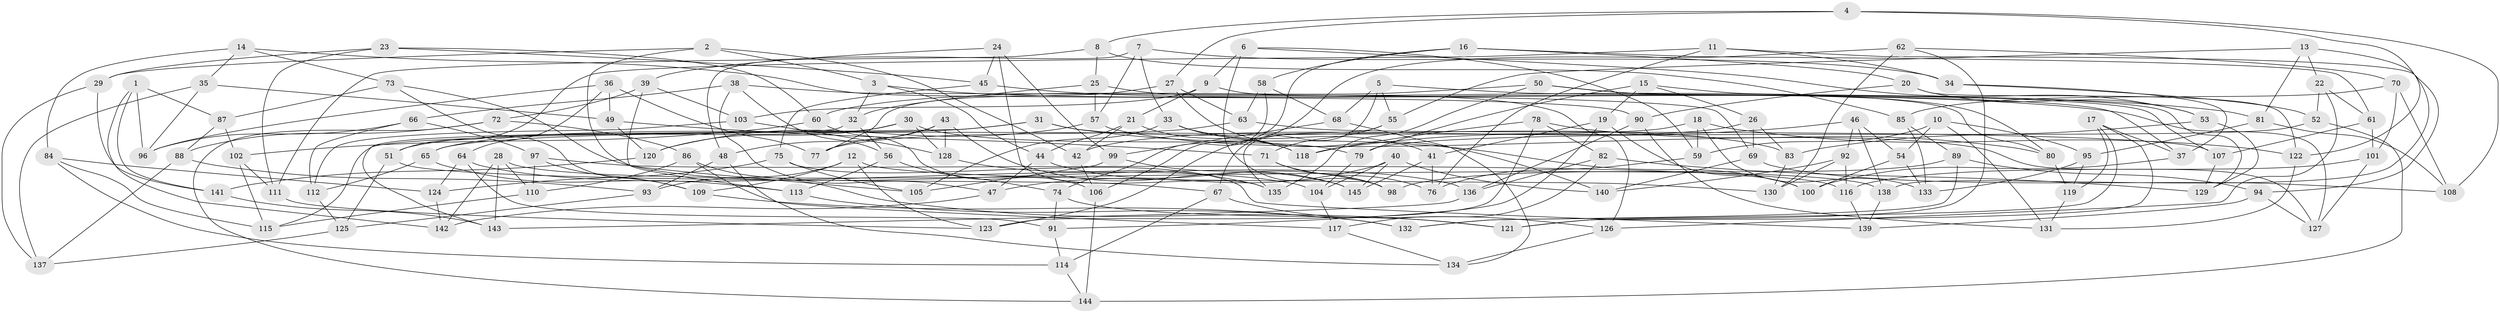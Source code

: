 // Generated by graph-tools (version 1.1) at 2025/16/03/09/25 04:16:19]
// undirected, 145 vertices, 290 edges
graph export_dot {
graph [start="1"]
  node [color=gray90,style=filled];
  1;
  2;
  3;
  4;
  5;
  6;
  7;
  8;
  9;
  10;
  11;
  12;
  13;
  14;
  15;
  16;
  17;
  18;
  19;
  20;
  21;
  22;
  23;
  24;
  25;
  26;
  27;
  28;
  29;
  30;
  31;
  32;
  33;
  34;
  35;
  36;
  37;
  38;
  39;
  40;
  41;
  42;
  43;
  44;
  45;
  46;
  47;
  48;
  49;
  50;
  51;
  52;
  53;
  54;
  55;
  56;
  57;
  58;
  59;
  60;
  61;
  62;
  63;
  64;
  65;
  66;
  67;
  68;
  69;
  70;
  71;
  72;
  73;
  74;
  75;
  76;
  77;
  78;
  79;
  80;
  81;
  82;
  83;
  84;
  85;
  86;
  87;
  88;
  89;
  90;
  91;
  92;
  93;
  94;
  95;
  96;
  97;
  98;
  99;
  100;
  101;
  102;
  103;
  104;
  105;
  106;
  107;
  108;
  109;
  110;
  111;
  112;
  113;
  114;
  115;
  116;
  117;
  118;
  119;
  120;
  121;
  122;
  123;
  124;
  125;
  126;
  127;
  128;
  129;
  130;
  131;
  132;
  133;
  134;
  135;
  136;
  137;
  138;
  139;
  140;
  141;
  142;
  143;
  144;
  145;
  1 -- 87;
  1 -- 142;
  1 -- 141;
  1 -- 96;
  2 -- 42;
  2 -- 105;
  2 -- 3;
  2 -- 29;
  3 -- 32;
  3 -- 127;
  3 -- 44;
  4 -- 27;
  4 -- 122;
  4 -- 8;
  4 -- 108;
  5 -- 37;
  5 -- 55;
  5 -- 67;
  5 -- 68;
  6 -- 53;
  6 -- 98;
  6 -- 9;
  6 -- 59;
  7 -- 48;
  7 -- 33;
  7 -- 57;
  7 -- 34;
  8 -- 25;
  8 -- 111;
  8 -- 85;
  9 -- 80;
  9 -- 103;
  9 -- 21;
  10 -- 131;
  10 -- 95;
  10 -- 54;
  10 -- 59;
  11 -- 94;
  11 -- 34;
  11 -- 76;
  11 -- 51;
  12 -- 93;
  12 -- 123;
  12 -- 130;
  12 -- 109;
  13 -- 22;
  13 -- 138;
  13 -- 55;
  13 -- 81;
  14 -- 73;
  14 -- 35;
  14 -- 84;
  14 -- 90;
  15 -- 129;
  15 -- 79;
  15 -- 26;
  15 -- 19;
  16 -- 61;
  16 -- 58;
  16 -- 20;
  16 -- 106;
  17 -- 37;
  17 -- 119;
  17 -- 121;
  17 -- 132;
  18 -- 122;
  18 -- 59;
  18 -- 133;
  18 -- 65;
  19 -- 41;
  19 -- 100;
  19 -- 91;
  20 -- 53;
  20 -- 122;
  20 -- 90;
  21 -- 44;
  21 -- 118;
  21 -- 42;
  22 -- 61;
  22 -- 52;
  22 -- 126;
  23 -- 45;
  23 -- 111;
  23 -- 29;
  23 -- 60;
  24 -- 45;
  24 -- 99;
  24 -- 135;
  24 -- 39;
  25 -- 32;
  25 -- 126;
  25 -- 57;
  26 -- 83;
  26 -- 69;
  26 -- 42;
  27 -- 77;
  27 -- 63;
  27 -- 140;
  28 -- 110;
  28 -- 138;
  28 -- 143;
  28 -- 142;
  29 -- 137;
  29 -- 141;
  30 -- 51;
  30 -- 128;
  30 -- 79;
  30 -- 120;
  31 -- 65;
  31 -- 115;
  31 -- 100;
  31 -- 83;
  32 -- 56;
  32 -- 143;
  33 -- 105;
  33 -- 118;
  33 -- 41;
  34 -- 37;
  34 -- 52;
  35 -- 137;
  35 -- 49;
  35 -- 96;
  36 -- 49;
  36 -- 96;
  36 -- 77;
  36 -- 64;
  37 -- 100;
  38 -- 66;
  38 -- 47;
  38 -- 69;
  38 -- 56;
  39 -- 103;
  39 -- 72;
  39 -- 113;
  40 -- 47;
  40 -- 104;
  40 -- 140;
  40 -- 145;
  41 -- 145;
  41 -- 76;
  42 -- 106;
  43 -- 77;
  43 -- 128;
  43 -- 48;
  43 -- 145;
  44 -- 98;
  44 -- 47;
  45 -- 81;
  45 -- 75;
  46 -- 54;
  46 -- 138;
  46 -- 118;
  46 -- 92;
  47 -- 142;
  48 -- 134;
  48 -- 93;
  49 -- 120;
  49 -- 71;
  50 -- 60;
  50 -- 135;
  50 -- 80;
  50 -- 107;
  51 -- 67;
  51 -- 125;
  52 -- 79;
  52 -- 144;
  53 -- 129;
  53 -- 83;
  54 -- 100;
  54 -- 133;
  55 -- 71;
  55 -- 135;
  56 -- 113;
  56 -- 74;
  57 -- 127;
  57 -- 120;
  58 -- 68;
  58 -- 74;
  58 -- 63;
  59 -- 76;
  60 -- 102;
  60 -- 106;
  61 -- 101;
  61 -- 107;
  62 -- 123;
  62 -- 70;
  62 -- 121;
  62 -- 130;
  63 -- 77;
  63 -- 107;
  64 -- 124;
  64 -- 104;
  64 -- 91;
  65 -- 112;
  65 -- 113;
  66 -- 96;
  66 -- 112;
  66 -- 97;
  67 -- 126;
  67 -- 114;
  68 -- 134;
  68 -- 99;
  69 -- 108;
  69 -- 140;
  70 -- 101;
  70 -- 108;
  70 -- 85;
  71 -- 98;
  71 -- 76;
  72 -- 88;
  72 -- 144;
  72 -- 86;
  73 -- 87;
  73 -- 109;
  73 -- 136;
  74 -- 121;
  74 -- 91;
  75 -- 124;
  75 -- 105;
  75 -- 139;
  78 -- 123;
  78 -- 118;
  78 -- 80;
  78 -- 82;
  79 -- 104;
  80 -- 119;
  81 -- 108;
  81 -- 95;
  82 -- 117;
  82 -- 136;
  82 -- 129;
  83 -- 130;
  84 -- 124;
  84 -- 115;
  84 -- 114;
  85 -- 89;
  85 -- 133;
  86 -- 117;
  86 -- 110;
  86 -- 121;
  87 -- 88;
  87 -- 102;
  88 -- 93;
  88 -- 137;
  89 -- 98;
  89 -- 94;
  89 -- 132;
  90 -- 131;
  90 -- 136;
  91 -- 114;
  92 -- 140;
  92 -- 130;
  92 -- 116;
  93 -- 125;
  94 -- 139;
  94 -- 127;
  95 -- 133;
  95 -- 119;
  97 -- 109;
  97 -- 116;
  97 -- 110;
  99 -- 145;
  99 -- 105;
  101 -- 127;
  101 -- 116;
  102 -- 115;
  102 -- 111;
  103 -- 128;
  103 -- 112;
  104 -- 117;
  106 -- 144;
  107 -- 129;
  109 -- 132;
  110 -- 115;
  111 -- 123;
  112 -- 125;
  113 -- 132;
  114 -- 144;
  116 -- 139;
  117 -- 134;
  119 -- 131;
  120 -- 141;
  122 -- 131;
  124 -- 142;
  125 -- 137;
  126 -- 134;
  128 -- 135;
  136 -- 143;
  138 -- 139;
  141 -- 143;
}
